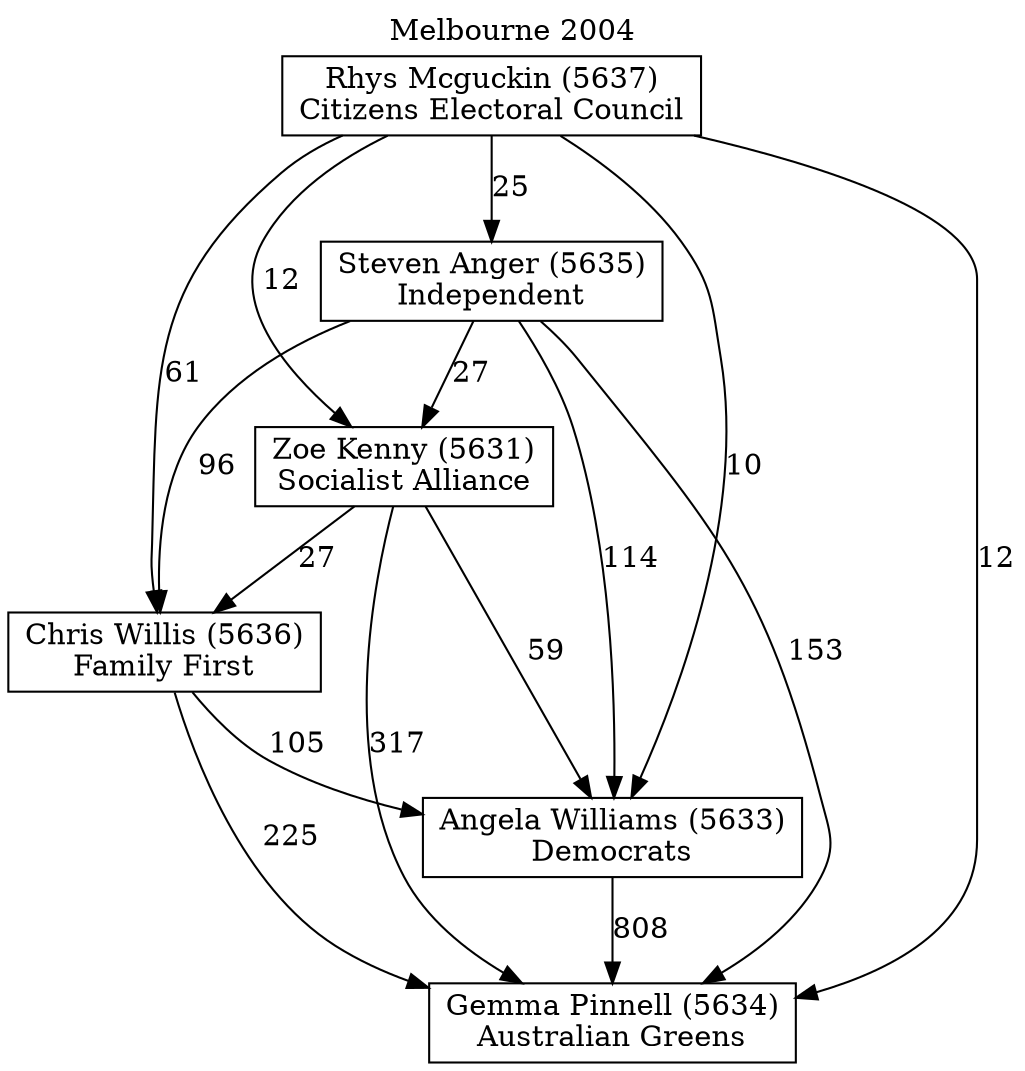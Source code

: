 // House preference flow
digraph "Gemma Pinnell (5634)_Melbourne_2004" {
	graph [label="Melbourne 2004" labelloc=t mclimit=10]
	node [shape=box]
	"Angela Williams (5633)" [label="Angela Williams (5633)
Democrats"]
	"Chris Willis (5636)" [label="Chris Willis (5636)
Family First"]
	"Gemma Pinnell (5634)" [label="Gemma Pinnell (5634)
Australian Greens"]
	"Rhys Mcguckin (5637)" [label="Rhys Mcguckin (5637)
Citizens Electoral Council"]
	"Steven Anger (5635)" [label="Steven Anger (5635)
Independent"]
	"Zoe Kenny (5631)" [label="Zoe Kenny (5631)
Socialist Alliance"]
	"Angela Williams (5633)" -> "Gemma Pinnell (5634)" [label=808]
	"Chris Willis (5636)" -> "Angela Williams (5633)" [label=105]
	"Chris Willis (5636)" -> "Gemma Pinnell (5634)" [label=225]
	"Rhys Mcguckin (5637)" -> "Angela Williams (5633)" [label=10]
	"Rhys Mcguckin (5637)" -> "Chris Willis (5636)" [label=61]
	"Rhys Mcguckin (5637)" -> "Gemma Pinnell (5634)" [label=12]
	"Rhys Mcguckin (5637)" -> "Steven Anger (5635)" [label=25]
	"Rhys Mcguckin (5637)" -> "Zoe Kenny (5631)" [label=12]
	"Steven Anger (5635)" -> "Angela Williams (5633)" [label=114]
	"Steven Anger (5635)" -> "Chris Willis (5636)" [label=96]
	"Steven Anger (5635)" -> "Gemma Pinnell (5634)" [label=153]
	"Steven Anger (5635)" -> "Zoe Kenny (5631)" [label=27]
	"Zoe Kenny (5631)" -> "Angela Williams (5633)" [label=59]
	"Zoe Kenny (5631)" -> "Chris Willis (5636)" [label=27]
	"Zoe Kenny (5631)" -> "Gemma Pinnell (5634)" [label=317]
}
